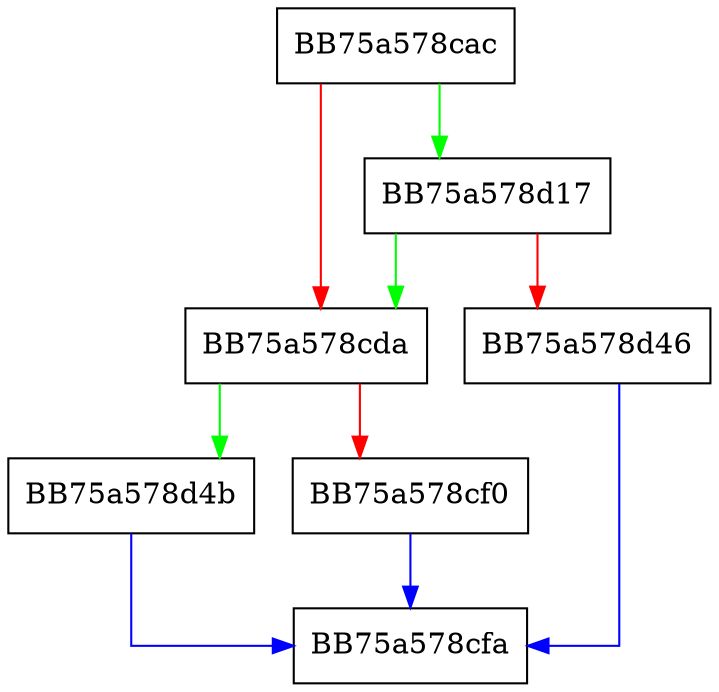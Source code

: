 digraph lookup_classname_imp {
  node [shape="box"];
  graph [splines=ortho];
  BB75a578cac -> BB75a578d17 [color="green"];
  BB75a578cac -> BB75a578cda [color="red"];
  BB75a578cda -> BB75a578d4b [color="green"];
  BB75a578cda -> BB75a578cf0 [color="red"];
  BB75a578cf0 -> BB75a578cfa [color="blue"];
  BB75a578d17 -> BB75a578cda [color="green"];
  BB75a578d17 -> BB75a578d46 [color="red"];
  BB75a578d46 -> BB75a578cfa [color="blue"];
  BB75a578d4b -> BB75a578cfa [color="blue"];
}